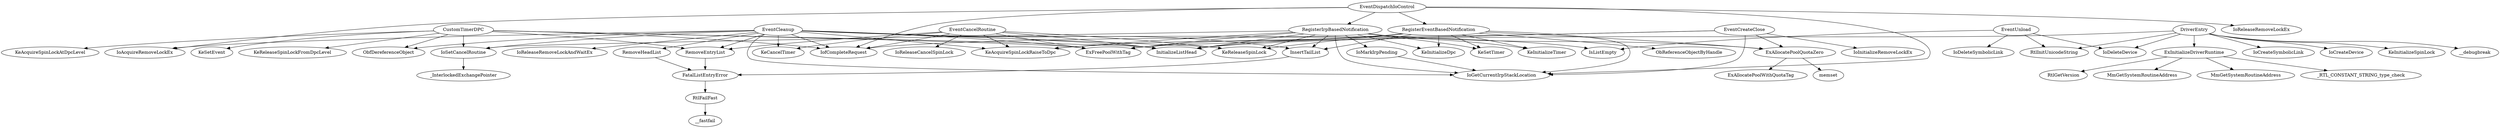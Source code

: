 digraph {
  compound=true;
  0[label="ExInitializeDriverRuntime"; ];
  1[label="_RTL_CONSTANT_STRING_type_check"; ];
  2[label="RtlGetVersion"; ];
  3[label="MmGetSystemRoutineAddress"; ];
  4[label="MmGetSystemRoutineAddress"; ];
  5[label="IoSetCancelRoutine"; ];
  6[label="_InterlockedExchangePointer"; ];
  7[label="IoMarkIrpPending"; ];
  8[label="IoGetCurrentIrpStackLocation"; ];
  9[label="ExAllocatePoolQuotaZero"; ];
  10[label="memset"; ];
  11[label="ExAllocatePoolWithQuotaTag"; ];
  12[label="FatalListEntryError"; ];
  13[label="RtlFailFast"; ];
  14[label="InsertTailList"; ];
  15[label="RemoveHeadList"; ];
  16[label="RemoveEntryList"; ];
  17[label="__fastfail"; ];
  18[label="RegisterIrpBasedNotification"; ];
  19[label="KeInitializeDpc"; ];
  20[label="ExFreePoolWithTag"; ];
  21[label="KeReleaseSpinLock"; ];
  22[label="KeAcquireSpinLockRaiseToDpc"; ];
  23[label="KeSetTimer"; ];
  24[label="KeInitializeTimer"; ];
  25[label="InitializeListHead"; ];
  26[label="RegisterEventBasedNotification"; ];
  27[label="ObReferenceObjectByHandle"; ];
  28[label="CustomTimerDPC"; ];
  29[label="ObfDereferenceObject"; ];
  30[label="IofCompleteRequest"; ];
  31[label="KeReleaseSpinLockFromDpcLevel"; ];
  32[label="KeAcquireSpinLockAtDpcLevel"; ];
  33[label="KeSetEvent"; ];
  34[label="EventCancelRoutine"; ];
  35[label="IoReleaseCancelSpinLock"; ];
  36[label="KeCancelTimer"; ];
  37[label="EventUnload"; ];
  38[label="IoDeleteSymbolicLink"; ];
  39[label="IoDeleteDevice"; ];
  40[label="RtlInitUnicodeString"; ];
  41[label="IsListEmpty"; ];
  42[label="EventDispatchIoControl"; ];
  43[label="IoReleaseRemoveLockEx"; ];
  44[label="IoAcquireRemoveLockEx"; ];
  45[label="EventCleanup"; ];
  46[label="IoReleaseRemoveLockAndWaitEx"; ];
  47[label="EventCreateClose"; ];
  48[label="IoInitializeRemoveLockEx"; ];
  49[label="DriverEntry"; ];
  50[label="IoCreateSymbolicLink"; ];
  51[label="IoCreateDevice"; ];
  52[label="KeInitializeSpinLock"; ];
  53[label="__debugbreak"; ];
  0 -> 1[];
  0 -> 2[];
  0 -> 3[];
  0 -> 4[];
  5 -> 6[];
  7 -> 8[];
  9 -> 10[];
  9 -> 11[];
  12 -> 13[];
  13 -> 17[];
  14 -> 12[];
  15 -> 12[];
  16 -> 12[];
  18 -> 8[];
  18 -> 5[];
  18 -> 7[];
  18 -> 19[];
  18 -> 20[];
  18 -> 9[];
  18 -> 21[];
  18 -> 22[];
  18 -> 23[];
  18 -> 24[];
  18 -> 14[];
  18 -> 25[];
  26 -> 27[];
  26 -> 8[];
  26 -> 19[];
  26 -> 20[];
  26 -> 9[];
  26 -> 21[];
  26 -> 22[];
  26 -> 23[];
  26 -> 24[];
  26 -> 14[];
  26 -> 25[];
  28 -> 29[];
  28 -> 5[];
  28 -> 30[];
  28 -> 20[];
  28 -> 31[];
  28 -> 32[];
  28 -> 33[];
  28 -> 16[];
  28 -> 25[];
  34 -> 35[];
  34 -> 30[];
  34 -> 20[];
  34 -> 21[];
  34 -> 22[];
  34 -> 36[];
  34 -> 16[];
  34 -> 25[];
  37 -> 38[];
  37 -> 39[];
  37 -> 40[];
  37 -> 41[];
  42 -> 43[];
  42 -> 44[];
  42 -> 8[];
  42 -> 30[];
  42 -> 18[];
  42 -> 26[];
  45 -> 29[];
  45 -> 46[];
  45 -> 44[];
  45 -> 8[];
  45 -> 5[];
  45 -> 30[];
  45 -> 20[];
  45 -> 21[];
  45 -> 22[];
  45 -> 36[];
  45 -> 14[];
  45 -> 15[];
  45 -> 16[];
  45 -> 41[];
  45 -> 25[];
  47 -> 48[];
  47 -> 8[];
  47 -> 30[];
  47 -> 20[];
  47 -> 9[];
  49 -> 0[];
  49 -> 39[];
  49 -> 50[];
  49 -> 51[];
  49 -> 52[];
  49 -> 40[];
  49 -> 25[];
  49 -> 53[];
}

